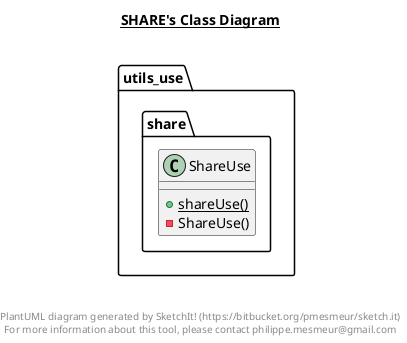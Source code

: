 @startuml

title __SHARE's Class Diagram__\n

  namespace utils_use.share {
    class utils_use.share.ShareUse {
        {static} + shareUse()
        - ShareUse()
    }
  }
  



right footer


PlantUML diagram generated by SketchIt! (https://bitbucket.org/pmesmeur/sketch.it)
For more information about this tool, please contact philippe.mesmeur@gmail.com
endfooter

@enduml

